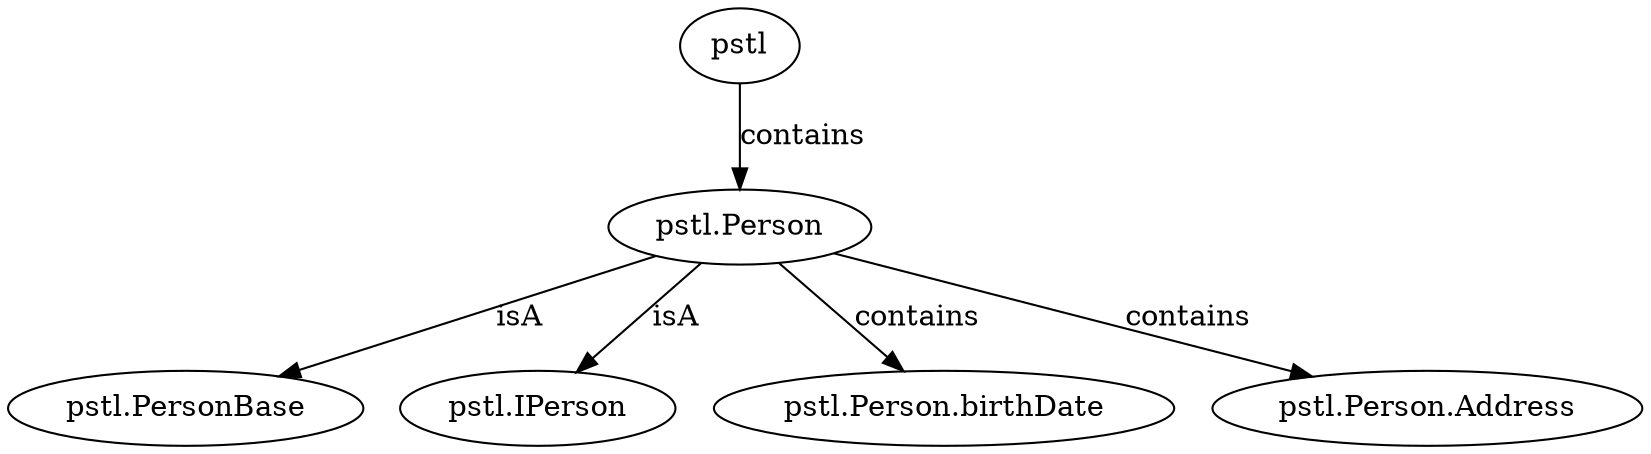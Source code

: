digraph G {
    pstl -> "pstl.Person" [label="contains"];
    "pstl.Person" -> "pstl.PersonBase" [label="isA"];
    "pstl.Person" -> "pstl.IPerson" [label="isA"];
    "pstl.Person" -> "pstl.Person.birthDate" [label="contains"];
    "pstl.Person" -> "pstl.Person.Address" [label="contains"]
}